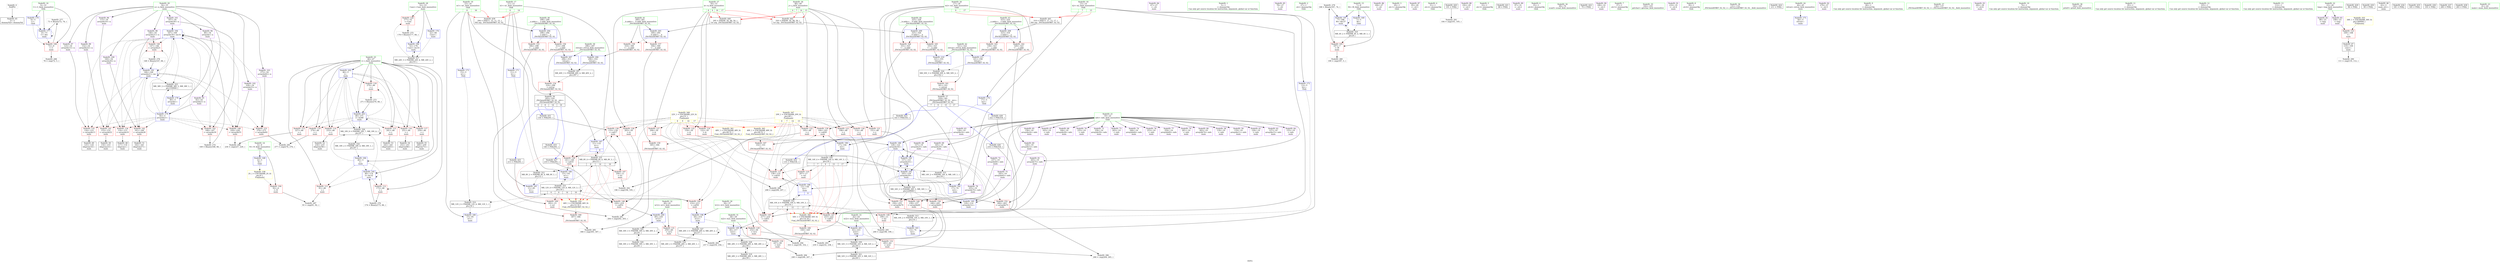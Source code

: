 digraph "SVFG" {
	label="SVFG";

	Node0x55f40f5e0eb0 [shape=record,color=grey,label="{NodeID: 0\nNullPtr}"];
	Node0x55f40f5e0eb0 -> Node0x55f40f6d8cb0[style=solid];
	Node0x55f40f6ddb40 [shape=record,color=grey,label="{NodeID: 277\n73 = Binary(72, 74, )\n}"];
	Node0x55f40f6ddb40 -> Node0x55f40f6e19b0[style=solid];
	Node0x55f40f6dc810 [shape=record,color=blue,label="{NodeID: 194\n167\<--169\narrayidx30\<--inc31\nmain\n}"];
	Node0x55f40f6dc810 -> Node0x55f40f6df570[style=dashed];
	Node0x55f40f6dc810 -> Node0x55f40f6df640[style=dashed];
	Node0x55f40f6dc810 -> Node0x55f40f6dfa50[style=dashed];
	Node0x55f40f6dc810 -> Node0x55f40f6dfb20[style=dashed];
	Node0x55f40f6dc810 -> Node0x55f40f6dfbf0[style=dashed];
	Node0x55f40f6dc810 -> Node0x55f40f6dfcc0[style=dashed];
	Node0x55f40f6dc810 -> Node0x55f40f6e00d0[style=dashed];
	Node0x55f40f6dc810 -> Node0x55f40f6e04e0[style=dashed];
	Node0x55f40f6dc810 -> Node0x55f40f6e2510[style=dashed];
	Node0x55f40f6dc810 -> Node0x55f40f6dc810[style=dashed];
	Node0x55f40f6dc810 -> Node0x55f40f6fdad0[style=dashed];
	Node0x55f40f6d9b80 [shape=record,color=red,label="{NodeID: 111\n91\<--46\n\<--i\nmain\n}"];
	Node0x55f40f6d9b80 -> Node0x55f40f6ea0f0[style=solid];
	Node0x55f40f6d7df0 [shape=record,color=green,label="{NodeID: 28\n52\<--53\nCase\<--Case_field_insensitive\nmain\n}"];
	Node0x55f40f6d7df0 -> Node0x55f40f6df090[style=solid];
	Node0x55f40f6d7df0 -> Node0x55f40f6e18e0[style=solid];
	Node0x55f40f6d7df0 -> Node0x55f40f6dc9b0[style=solid];
	Node0x55f40f6df980 [shape=record,color=red,label="{NodeID: 139\n144\<--143\n\<--call20\nmain\n}"];
	Node0x55f40f6df980 -> Node0x55f40f6e2440[style=solid];
	Node0x55f40f6da5f0 [shape=record,color=black,label="{NodeID: 56\n293\<--316\n_ZSt3minIiERKT_S2_S2__ret\<--\n_ZSt3minIiERKT_S2_S2_\n|{<s0>6|<s1>8|<s2>14|<s3>16}}"];
	Node0x55f40f6da5f0:s0 -> Node0x55f40f721150[style=solid,color=blue];
	Node0x55f40f6da5f0:s1 -> Node0x55f40f7214e0[style=solid,color=blue];
	Node0x55f40f6da5f0:s2 -> Node0x55f40f720ac0[style=solid,color=blue];
	Node0x55f40f6da5f0:s3 -> Node0x55f40f720d30[style=solid,color=blue];
	Node0x55f40f700cd0 [shape=record,color=black,label="{NodeID: 333\nMR_12V_4 = PHI(MR_12V_6, MR_12V_3, )\npts\{16 \}\n|{|<s8>6|<s9>8|<s10>14|<s11>16}}"];
	Node0x55f40f700cd0 -> Node0x55f40f6d99e0[style=dashed];
	Node0x55f40f700cd0 -> Node0x55f40f6df710[style=dashed];
	Node0x55f40f700cd0 -> Node0x55f40f6df8b0[style=dashed];
	Node0x55f40f700cd0 -> Node0x55f40f6dfd90[style=dashed];
	Node0x55f40f700cd0 -> Node0x55f40f6dff30[style=dashed];
	Node0x55f40f700cd0 -> Node0x55f40f6e2370[style=dashed];
	Node0x55f40f700cd0 -> Node0x55f40f6fadd0[style=dashed];
	Node0x55f40f700cd0 -> Node0x55f40f700cd0[style=dashed];
	Node0x55f40f700cd0:s8 -> Node0x55f40f6f8ea0[style=dashed,color=red];
	Node0x55f40f700cd0:s9 -> Node0x55f40f6f8ea0[style=dashed,color=red];
	Node0x55f40f700cd0:s10 -> Node0x55f40f6f8ea0[style=dashed,color=red];
	Node0x55f40f700cd0:s11 -> Node0x55f40f6f8ea0[style=dashed,color=red];
	Node0x55f40f6e1040 [shape=record,color=red,label="{NodeID: 167\n332\<--331\n\<--\n_ZSt3maxIiERKT_S2_S2_\n}"];
	Node0x55f40f6e1040 -> Node0x55f40f6eab70[style=solid];
	Node0x55f40f6dbcb0 [shape=record,color=purple,label="{NodeID: 84\n67\<--27\n\<--.str\nmain\n}"];
	Node0x55f40f6b4ad0 [shape=record,color=green,label="{NodeID: 1\n5\<--1\n\<--dummyObj\nCan only get source location for instruction, argument, global var or function.}"];
	Node0x55f40f6f9060 [shape=record,color=yellow,style=double,label="{NodeID: 361\n48V_1 = ENCHI(MR_48V_0)\npts\{49 51 \}\nFun[_ZSt3minIiERKT_S2_S2_]}"];
	Node0x55f40f6f9060 -> Node0x55f40f6e09c0[style=dashed];
	Node0x55f40f6ddcc0 [shape=record,color=grey,label="{NodeID: 278\n148 = Binary(147, 66, )\n}"];
	Node0x55f40f6ddcc0 -> Node0x55f40f6e2510[style=solid];
	Node0x55f40f6dc8e0 [shape=record,color=blue,label="{NodeID: 195\n46\<--174\ni\<--inc32\nmain\n}"];
	Node0x55f40f6dc8e0 -> Node0x55f40f6d9b80[style=dashed];
	Node0x55f40f6dc8e0 -> Node0x55f40f6d9c50[style=dashed];
	Node0x55f40f6dc8e0 -> Node0x55f40f6dc8e0[style=dashed];
	Node0x55f40f6dc8e0 -> Node0x55f40f6fe9d0[style=dashed];
	Node0x55f40f6d9c50 [shape=record,color=red,label="{NodeID: 112\n173\<--46\n\<--i\nmain\n}"];
	Node0x55f40f6d9c50 -> Node0x55f40f6dd9c0[style=solid];
	Node0x55f40f6d7ec0 [shape=record,color=green,label="{NodeID: 29\n54\<--55\nn\<--n_field_insensitive\nmain\n}"];
	Node0x55f40f6d7ec0 -> Node0x55f40f6dc4d0[style=solid];
	Node0x55f40f6d7ec0 -> Node0x55f40f6dc5a0[style=solid];
	Node0x55f40f6d7ec0 -> Node0x55f40f6d8f50[style=solid];
	Node0x55f40f6d7ec0 -> Node0x55f40f6d9020[style=solid];
	Node0x55f40f6d7ec0 -> Node0x55f40f6d90f0[style=solid];
	Node0x55f40f6d7ec0 -> Node0x55f40f6d91c0[style=solid];
	Node0x55f40f6d7ec0 -> Node0x55f40f6d9290[style=solid];
	Node0x55f40f6d7ec0 -> Node0x55f40f6d9360[style=solid];
	Node0x55f40f6d7ec0 -> Node0x55f40f6d9430[style=solid];
	Node0x55f40f6d7ec0 -> Node0x55f40f6d9500[style=solid];
	Node0x55f40f6dfa50 [shape=record,color=red,label="{NodeID: 140\n147\<--146\n\<--arrayidx21\nmain\n}"];
	Node0x55f40f6dfa50 -> Node0x55f40f6ddcc0[style=solid];
	Node0x55f40f6da6c0 [shape=record,color=black,label="{NodeID: 57\n318\<--341\n_ZSt3maxIiERKT_S2_S2__ret\<--\n_ZSt3maxIiERKT_S2_S2_\n|{<s0>7|<s1>9|<s2>15|<s3>17}}"];
	Node0x55f40f6da6c0:s0 -> Node0x55f40f7212f0[style=solid,color=blue];
	Node0x55f40f6da6c0:s1 -> Node0x55f40f720800[style=solid,color=blue];
	Node0x55f40f6da6c0:s2 -> Node0x55f40f720bf0[style=solid,color=blue];
	Node0x55f40f6da6c0:s3 -> Node0x55f40f720e70[style=solid,color=blue];
	Node0x55f40f7011d0 [shape=record,color=black,label="{NodeID: 334\nMR_14V_4 = PHI(MR_14V_6, MR_14V_3, )\npts\{18 \}\n|{|<s8>7|<s9>9|<s10>15|<s11>17}}"];
	Node0x55f40f7011d0 -> Node0x55f40f6d9ab0[style=dashed];
	Node0x55f40f7011d0 -> Node0x55f40f6df7e0[style=dashed];
	Node0x55f40f7011d0 -> Node0x55f40f6df980[style=dashed];
	Node0x55f40f7011d0 -> Node0x55f40f6dfe60[style=dashed];
	Node0x55f40f7011d0 -> Node0x55f40f6e0000[style=dashed];
	Node0x55f40f7011d0 -> Node0x55f40f6e2440[style=dashed];
	Node0x55f40f7011d0 -> Node0x55f40f6fb2d0[style=dashed];
	Node0x55f40f7011d0 -> Node0x55f40f7011d0[style=dashed];
	Node0x55f40f7011d0:s8 -> Node0x55f40f7050f0[style=dashed,color=red];
	Node0x55f40f7011d0:s9 -> Node0x55f40f7050f0[style=dashed,color=red];
	Node0x55f40f7011d0:s10 -> Node0x55f40f7050f0[style=dashed,color=red];
	Node0x55f40f7011d0:s11 -> Node0x55f40f7050f0[style=dashed,color=red];
	Node0x55f40f6e1110 [shape=record,color=blue,label="{NodeID: 168\n4\<--5\nN\<--\nGlob }"];
	Node0x55f40f6e1110 -> Node0x55f40f7025d0[style=dashed];
	Node0x55f40f6dbd80 [shape=record,color=purple,label="{NodeID: 85\n78\<--27\n\<--.str\nmain\n}"];
	Node0x55f40f6b3a70 [shape=record,color=green,label="{NodeID: 2\n27\<--1\n.str\<--dummyObj\nGlob }"];
	Node0x55f40f6dde40 [shape=record,color=grey,label="{NodeID: 279\n188 = Binary(187, 74, )\n}"];
	Node0x55f40f6dde40 -> Node0x55f40f6dca80[style=solid];
	Node0x55f40f6dc9b0 [shape=record,color=blue,label="{NodeID: 196\n52\<--178\nCase\<--inc33\nmain\n}"];
	Node0x55f40f6dc9b0 -> Node0x55f40f6fbcd0[style=dashed];
	Node0x55f40f6d9d20 [shape=record,color=red,label="{NodeID: 113\n227\<--46\n\<--i\nmain\n}"];
	Node0x55f40f6d9d20 -> Node0x55f40f6eae70[style=solid];
	Node0x55f40f6d7f90 [shape=record,color=green,label="{NodeID: 30\n56\<--57\nh12\<--h12_field_insensitive\nmain\n}"];
	Node0x55f40f6d7f90 -> Node0x55f40f6df160[style=solid];
	Node0x55f40f6d7f90 -> Node0x55f40f6dcb50[style=solid];
	Node0x55f40f6dfb20 [shape=record,color=red,label="{NodeID: 141\n153\<--152\n\<--arrayidx22\nmain\n}"];
	Node0x55f40f6dfb20 -> Node0x55f40f6da110[style=solid];
	Node0x55f40f6da790 [shape=record,color=purple,label="{NodeID: 58\n118\<--19\n\<--info\nmain\n}"];
	Node0x55f40f6e1210 [shape=record,color=blue,label="{NodeID: 169\n7\<--5\nM\<--\nGlob }"];
	Node0x55f40f6e1210 -> Node0x55f40f6f99d0[style=dashed];
	Node0x55f40f6dbe50 [shape=record,color=purple,label="{NodeID: 86\n184\<--27\n\<--.str\nmain\n}"];
	Node0x55f40f6b3b00 [shape=record,color=green,label="{NodeID: 3\n29\<--1\n.str.1\<--dummyObj\nGlob }"];
	Node0x55f40f6ddfc0 [shape=record,color=grey,label="{NodeID: 280\n208 = cmp(206, 207, )\n}"];
	Node0x55f40f6dca80 [shape=record,color=blue,label="{NodeID: 197\n7\<--188\nM\<--dec37\nmain\n}"];
	Node0x55f40f6dca80 -> Node0x55f40f6d96a0[style=dashed];
	Node0x55f40f6dca80 -> Node0x55f40f6dca80[style=dashed];
	Node0x55f40f6dca80 -> Node0x55f40f6f99d0[style=dashed];
	Node0x55f40f6d9df0 [shape=record,color=red,label="{NodeID: 114\n233\<--46\n\<--i\nmain\n}"];
	Node0x55f40f6d9df0 -> Node0x55f40f6da2b0[style=solid];
	Node0x55f40f6d8060 [shape=record,color=green,label="{NodeID: 31\n58\<--59\nh22\<--h22_field_insensitive\nmain\n}"];
	Node0x55f40f6d8060 -> Node0x55f40f6df230[style=solid];
	Node0x55f40f6d8060 -> Node0x55f40f6dcc20[style=solid];
	Node0x55f40f6dfbf0 [shape=record,color=red,label="{NodeID: 142\n161\<--160\n\<--arrayidx26\nmain\n}"];
	Node0x55f40f6dfbf0 -> Node0x55f40f6da1e0[style=solid];
	Node0x55f40f6da860 [shape=record,color=purple,label="{NodeID: 59\n119\<--19\narrayidx11\<--info\nmain\n}"];
	Node0x55f40f6e1310 [shape=record,color=blue,label="{NodeID: 170\n9\<--5\nC\<--\nGlob }"];
	Node0x55f40f6e1310 -> Node0x55f40f6d9770[style=dashed];
	Node0x55f40f6e1310 -> Node0x55f40f6e19b0[style=dashed];
	Node0x55f40f6dbf20 [shape=record,color=purple,label="{NodeID: 87\n95\<--29\n\<--.str.1\nmain\n}"];
	Node0x55f40f6b3f90 [shape=record,color=green,label="{NodeID: 4\n31\<--1\n.str.2\<--dummyObj\nGlob }"];
	Node0x55f40f6de140 [shape=record,color=grey,label="{NodeID: 281\n204 = cmp(202, 203, )\n}"];
	Node0x55f40f6dcb50 [shape=record,color=blue,label="{NodeID: 198\n56\<--214\nh12\<--\nmain\n}"];
	Node0x55f40f6dcb50 -> Node0x55f40f6df160[style=dashed];
	Node0x55f40f6dcb50 -> Node0x55f40f6feed0[style=dashed];
	Node0x55f40f6d9ec0 [shape=record,color=red,label="{NodeID: 115\n241\<--46\n\<--i\nmain\n}"];
	Node0x55f40f6d9ec0 -> Node0x55f40f6da380[style=solid];
	Node0x55f40f6d8130 [shape=record,color=green,label="{NodeID: 32\n60\<--61\nw12\<--w12_field_insensitive\nmain\n}"];
	Node0x55f40f6d8130 -> Node0x55f40f6df300[style=solid];
	Node0x55f40f6d8130 -> Node0x55f40f6dccf0[style=solid];
	Node0x55f40f6dfcc0 [shape=record,color=red,label="{NodeID: 143\n168\<--167\n\<--arrayidx30\nmain\n}"];
	Node0x55f40f6dfcc0 -> Node0x55f40f6dd6c0[style=solid];
	Node0x55f40f6da930 [shape=record,color=purple,label="{NodeID: 60\n120\<--19\narrayidx12\<--info\nmain\n}"];
	Node0x55f40f6da930 -> Node0x55f40f6e2030[style=solid];
	Node0x55f40f3dbd00 [shape=record,color=black,label="{NodeID: 420\n101 = PHI()\n}"];
	Node0x55f40f3dbd00 -> Node0x55f40f6ea6f0[style=solid];
	Node0x55f40f6e1410 [shape=record,color=blue,label="{NodeID: 171\n11\<--5\nh1\<--\nGlob }"];
	Node0x55f40f6e1410 -> Node0x55f40f6fa3d0[style=dashed];
	Node0x55f40f6dbff0 [shape=record,color=purple,label="{NodeID: 88\n192\<--29\n\<--.str.1\nmain\n}"];
	Node0x55f40f6b4050 [shape=record,color=green,label="{NodeID: 5\n33\<--1\n.str.3\<--dummyObj\nGlob }"];
	Node0x55f40f705010 [shape=record,color=yellow,style=double,label="{NodeID: 365\n48V_1 = ENCHI(MR_48V_0)\npts\{49 51 \}\nFun[_ZSt3maxIiERKT_S2_S2_]}"];
	Node0x55f40f705010 -> Node0x55f40f6e1040[style=dashed];
	Node0x55f40f6de2c0 [shape=record,color=grey,label="{NodeID: 282\n257 = cmp(250, 256, )\n}"];
	Node0x55f40f6dcc20 [shape=record,color=blue,label="{NodeID: 199\n58\<--217\nh22\<--\nmain\n}"];
	Node0x55f40f6dcc20 -> Node0x55f40f6df230[style=dashed];
	Node0x55f40f6dcc20 -> Node0x55f40f6ff3d0[style=dashed];
	Node0x55f40f6de6d0 [shape=record,color=red,label="{NodeID: 116\n251\<--46\n\<--i\nmain\n}"];
	Node0x55f40f6de6d0 -> Node0x55f40f6da450[style=solid];
	Node0x55f40f6d8200 [shape=record,color=green,label="{NodeID: 33\n62\<--63\nw22\<--w22_field_insensitive\nmain\n}"];
	Node0x55f40f6d8200 -> Node0x55f40f6df3d0[style=solid];
	Node0x55f40f6d8200 -> Node0x55f40f6dcdc0[style=solid];
	Node0x55f40f6f99d0 [shape=record,color=black,label="{NodeID: 310\nMR_4V_2 = PHI(MR_4V_4, MR_4V_1, )\npts\{8 \}\n}"];
	Node0x55f40f6f99d0 -> Node0x55f40f6d96a0[style=dashed];
	Node0x55f40f6f99d0 -> Node0x55f40f6dca80[style=dashed];
	Node0x55f40f6dfd90 [shape=record,color=red,label="{NodeID: 144\n214\<--213\n\<--call50\nmain\n}"];
	Node0x55f40f6dfd90 -> Node0x55f40f6dcb50[style=solid];
	Node0x55f40f6daa00 [shape=record,color=purple,label="{NodeID: 61\n126\<--19\n\<--info\nmain\n}"];
	Node0x55f40f720660 [shape=record,color=black,label="{NodeID: 421\n68 = PHI()\n}"];
	Node0x55f40f7025d0 [shape=record,color=yellow,style=double,label="{NodeID: 338\n2V_1 = ENCHI(MR_2V_0)\npts\{6 \}\nFun[main]}"];
	Node0x55f40f7025d0 -> Node0x55f40f6d95d0[style=dashed];
	Node0x55f40f6e1510 [shape=record,color=blue,label="{NodeID: 172\n13\<--5\nh2\<--\nGlob }"];
	Node0x55f40f6e1510 -> Node0x55f40f6fa8d0[style=dashed];
	Node0x55f40f6dc0c0 [shape=record,color=purple,label="{NodeID: 89\n97\<--31\n\<--.str.2\nmain\n}"];
	Node0x55f40f6b4110 [shape=record,color=green,label="{NodeID: 6\n35\<--1\n.str.4\<--dummyObj\nGlob }"];
	Node0x55f40f7050f0 [shape=record,color=yellow,style=double,label="{NodeID: 366\n56V_1 = ENCHI(MR_56V_0)\npts\{14 18 \}\nFun[_ZSt3maxIiERKT_S2_S2_]}"];
	Node0x55f40f7050f0 -> Node0x55f40f6e0f70[style=dashed];
	Node0x55f40f6de440 [shape=record,color=grey,label="{NodeID: 283\n277 = cmp(274, 276, )\n}"];
	Node0x55f40f6dccf0 [shape=record,color=blue,label="{NodeID: 200\n60\<--220\nw12\<--\nmain\n}"];
	Node0x55f40f6dccf0 -> Node0x55f40f6df300[style=dashed];
	Node0x55f40f6dccf0 -> Node0x55f40f6ff8d0[style=dashed];
	Node0x55f40f6de7a0 [shape=record,color=red,label="{NodeID: 117\n259\<--46\n\<--i\nmain\n}"];
	Node0x55f40f6de7a0 -> Node0x55f40f6da520[style=solid];
	Node0x55f40f6d82d0 [shape=record,color=green,label="{NodeID: 34\n69\<--70\nscanf\<--scanf_field_insensitive\n}"];
	Node0x55f40f6dfe60 [shape=record,color=red,label="{NodeID: 145\n217\<--216\n\<--call51\nmain\n}"];
	Node0x55f40f6dfe60 -> Node0x55f40f6dcc20[style=solid];
	Node0x55f40f6daad0 [shape=record,color=purple,label="{NodeID: 62\n127\<--19\narrayidx15\<--info\nmain\n}"];
	Node0x55f40f720730 [shape=record,color=black,label="{NodeID: 422\n79 = PHI()\n}"];
	Node0x55f40f6e1610 [shape=record,color=blue,label="{NodeID: 173\n15\<--5\nw1\<--\nGlob }"];
	Node0x55f40f6e1610 -> Node0x55f40f6fadd0[style=dashed];
	Node0x55f40f6dc190 [shape=record,color=purple,label="{NodeID: 90\n180\<--33\n\<--.str.3\nmain\n}"];
	Node0x55f40f6b41d0 [shape=record,color=green,label="{NodeID: 7\n37\<--1\n.str.5\<--dummyObj\nGlob }"];
	Node0x55f40f6de5c0 [shape=record,color=grey,label="{NodeID: 284\n248 = cmp(246, 247, )\n}"];
	Node0x55f40f6dcdc0 [shape=record,color=blue,label="{NodeID: 201\n62\<--223\nw22\<--\nmain\n}"];
	Node0x55f40f6dcdc0 -> Node0x55f40f6df3d0[style=dashed];
	Node0x55f40f6dcdc0 -> Node0x55f40f6ffdd0[style=dashed];
	Node0x55f40f6de870 [shape=record,color=red,label="{NodeID: 118\n270\<--46\n\<--i\nmain\n}"];
	Node0x55f40f6de870 -> Node0x55f40f6e7be0[style=solid];
	Node0x55f40f6d83d0 [shape=record,color=green,label="{NodeID: 35\n102\<--103\ngetchar\<--getchar_field_insensitive\n}"];
	Node0x55f40f6fa3d0 [shape=record,color=black,label="{NodeID: 312\nMR_8V_2 = PHI(MR_8V_4, MR_8V_1, )\npts\{12 \}\n}"];
	Node0x55f40f6fa3d0 -> Node0x55f40f6e1cf0[style=dashed];
	Node0x55f40f6dff30 [shape=record,color=red,label="{NodeID: 146\n220\<--219\n\<--call52\nmain\n}"];
	Node0x55f40f6dff30 -> Node0x55f40f6dccf0[style=solid];
	Node0x55f40f6daba0 [shape=record,color=purple,label="{NodeID: 63\n128\<--19\narrayidx16\<--info\nmain\n}"];
	Node0x55f40f6daba0 -> Node0x55f40f6e2100[style=solid];
	Node0x55f40f720800 [shape=record,color=black,label="{NodeID: 423\n143 = PHI(318, )\n}"];
	Node0x55f40f720800 -> Node0x55f40f6df980[style=solid];
	Node0x55f40f6e1710 [shape=record,color=blue,label="{NodeID: 174\n17\<--5\nw2\<--\nGlob }"];
	Node0x55f40f6e1710 -> Node0x55f40f6fb2d0[style=dashed];
	Node0x55f40f6dc260 [shape=record,color=purple,label="{NodeID: 91\n210\<--35\n\<--.str.4\nmain\n}"];
	Node0x55f40f6d6c40 [shape=record,color=green,label="{NodeID: 8\n39\<--1\n.str.6\<--dummyObj\nGlob }"];
	Node0x55f40f6e9df0 [shape=record,color=grey,label="{NodeID: 285\n308 = cmp(305, 307, )\n}"];
	Node0x55f40f6dce90 [shape=record,color=blue,label="{NodeID: 202\n46\<--5\ni\<--\nmain\n}"];
	Node0x55f40f6dce90 -> Node0x55f40f6d9d20[style=dashed];
	Node0x55f40f6dce90 -> Node0x55f40f6d9df0[style=dashed];
	Node0x55f40f6dce90 -> Node0x55f40f6d9ec0[style=dashed];
	Node0x55f40f6dce90 -> Node0x55f40f6de6d0[style=dashed];
	Node0x55f40f6dce90 -> Node0x55f40f6de7a0[style=dashed];
	Node0x55f40f6dce90 -> Node0x55f40f6de870[style=dashed];
	Node0x55f40f6dce90 -> Node0x55f40f6de940[style=dashed];
	Node0x55f40f6dce90 -> Node0x55f40f6dcf60[style=dashed];
	Node0x55f40f6dce90 -> Node0x55f40f6fe9d0[style=dashed];
	Node0x55f40f6de940 [shape=record,color=red,label="{NodeID: 119\n274\<--46\n\<--i\nmain\n}"];
	Node0x55f40f6de940 -> Node0x55f40f6de440[style=solid];
	Node0x55f40f6d84d0 [shape=record,color=green,label="{NodeID: 36\n131\<--132\n_ZSt3minIiERKT_S2_S2_\<--_ZSt3minIiERKT_S2_S2__field_insensitive\n}"];
	Node0x55f40f6fa8d0 [shape=record,color=black,label="{NodeID: 313\nMR_10V_2 = PHI(MR_10V_4, MR_10V_1, )\npts\{14 \}\n}"];
	Node0x55f40f6fa8d0 -> Node0x55f40f6e1e90[style=dashed];
	Node0x55f40f6e0000 [shape=record,color=red,label="{NodeID: 147\n223\<--222\n\<--call53\nmain\n}"];
	Node0x55f40f6e0000 -> Node0x55f40f6dcdc0[style=solid];
	Node0x55f40f6dac70 [shape=record,color=purple,label="{NodeID: 64\n155\<--19\n\<--info\nmain\n}"];
	Node0x55f40f7209f0 [shape=record,color=black,label="{NodeID: 424\n211 = PHI()\n}"];
	Node0x55f40f6e1810 [shape=record,color=blue,label="{NodeID: 175\n44\<--5\nretval\<--\nmain\n}"];
	Node0x55f40f6dc330 [shape=record,color=purple,label="{NodeID: 92\n279\<--37\n\<--.str.5\nmain\n}"];
	Node0x55f40f6d6cd0 [shape=record,color=green,label="{NodeID: 9\n66\<--1\n\<--dummyObj\nCan only get source location for instruction, argument, global var or function.}"];
	Node0x55f40f6e9f70 [shape=record,color=grey,label="{NodeID: 286\n266 = cmp(264, 265, )\n}"];
	Node0x55f40f6dcf60 [shape=record,color=blue,label="{NodeID: 203\n46\<--271\ni\<--inc80\nmain\n}"];
	Node0x55f40f6dcf60 -> Node0x55f40f6d9d20[style=dashed];
	Node0x55f40f6dcf60 -> Node0x55f40f6d9df0[style=dashed];
	Node0x55f40f6dcf60 -> Node0x55f40f6d9ec0[style=dashed];
	Node0x55f40f6dcf60 -> Node0x55f40f6de6d0[style=dashed];
	Node0x55f40f6dcf60 -> Node0x55f40f6de7a0[style=dashed];
	Node0x55f40f6dcf60 -> Node0x55f40f6de870[style=dashed];
	Node0x55f40f6dcf60 -> Node0x55f40f6de940[style=dashed];
	Node0x55f40f6dcf60 -> Node0x55f40f6dcf60[style=dashed];
	Node0x55f40f6dcf60 -> Node0x55f40f6fe9d0[style=dashed];
	Node0x55f40f6dea10 [shape=record,color=red,label="{NodeID: 120\n114\<--48\n\<--j\nmain\n}"];
	Node0x55f40f6dea10 -> Node0x55f40f6e2030[style=solid];
	Node0x55f40f6d85d0 [shape=record,color=green,label="{NodeID: 37\n136\<--137\n_ZSt3maxIiERKT_S2_S2_\<--_ZSt3maxIiERKT_S2_S2__field_insensitive\n}"];
	Node0x55f40f6fadd0 [shape=record,color=black,label="{NodeID: 314\nMR_12V_2 = PHI(MR_12V_4, MR_12V_1, )\npts\{16 \}\n}"];
	Node0x55f40f6fadd0 -> Node0x55f40f6e1c20[style=dashed];
	Node0x55f40f6e00d0 [shape=record,color=red,label="{NodeID: 148\n229\<--228\n\<--arrayidx55\nmain\n}"];
	Node0x55f40f6e00d0 -> Node0x55f40f6eae70[style=solid];
	Node0x55f40f6dad40 [shape=record,color=purple,label="{NodeID: 65\n156\<--19\narrayidx24\<--info\nmain\n}"];
	Node0x55f40f720ac0 [shape=record,color=black,label="{NodeID: 425\n213 = PHI(293, )\n}"];
	Node0x55f40f720ac0 -> Node0x55f40f6dfd90[style=solid];
	Node0x55f40f6e18e0 [shape=record,color=blue,label="{NodeID: 176\n52\<--66\nCase\<--\nmain\n}"];
	Node0x55f40f6e18e0 -> Node0x55f40f6fbcd0[style=dashed];
	Node0x55f40f6dc400 [shape=record,color=purple,label="{NodeID: 93\n282\<--39\n\<--.str.6\nmain\n}"];
	Node0x55f40f6d6d60 [shape=record,color=green,label="{NodeID: 10\n74\<--1\n\<--dummyObj\nCan only get source location for instruction, argument, global var or function.}"];
	Node0x55f40f6ea0f0 [shape=record,color=grey,label="{NodeID: 287\n93 = cmp(91, 92, )\n}"];
	Node0x55f40f6dd030 [shape=record,color=blue,label="{NodeID: 204\n298\<--294\n__a.addr\<--__a\n_ZSt3minIiERKT_S2_S2_\n}"];
	Node0x55f40f6dd030 -> Node0x55f40f6e0680[style=dashed];
	Node0x55f40f6dd030 -> Node0x55f40f6e0750[style=dashed];
	Node0x55f40f6deae0 [shape=record,color=red,label="{NodeID: 121\n151\<--48\n\<--j\nmain\n}"];
	Node0x55f40f6deae0 -> Node0x55f40f6dc670[style=solid];
	Node0x55f40f6d86d0 [shape=record,color=green,label="{NodeID: 38\n182\<--183\nprintf\<--printf_field_insensitive\n}"];
	Node0x55f40f6fb2d0 [shape=record,color=black,label="{NodeID: 315\nMR_14V_2 = PHI(MR_14V_4, MR_14V_1, )\npts\{18 \}\n}"];
	Node0x55f40f6fb2d0 -> Node0x55f40f6e1dc0[style=dashed];
	Node0x55f40f6e01a0 [shape=record,color=red,label="{NodeID: 149\n238\<--237\n\<--arrayidx60\nmain\n}"];
	Node0x55f40f6e01a0 -> Node0x55f40f6ea9f0[style=solid];
	Node0x55f40f6dae10 [shape=record,color=purple,label="{NodeID: 66\n157\<--19\narrayidx25\<--info\nmain\n}"];
	Node0x55f40f6dae10 -> Node0x55f40f6dc670[style=solid];
	Node0x55f40f720bf0 [shape=record,color=black,label="{NodeID: 426\n216 = PHI(318, )\n}"];
	Node0x55f40f720bf0 -> Node0x55f40f6dfe60[style=solid];
	Node0x55f40f6e19b0 [shape=record,color=blue,label="{NodeID: 177\n9\<--73\nC\<--dec\nmain\n}"];
	Node0x55f40f6e19b0 -> Node0x55f40f6d9770[style=dashed];
	Node0x55f40f6e19b0 -> Node0x55f40f6e19b0[style=dashed];
	Node0x55f40f6dc4d0 [shape=record,color=purple,label="{NodeID: 94\n80\<--54\narrayidx\<--n\nmain\n}"];
	Node0x55f40f6dc4d0 -> Node0x55f40f6e1a80[style=solid];
	Node0x55f40f6d6df0 [shape=record,color=green,label="{NodeID: 11\n85\<--1\n\<--dummyObj\nCan only get source location for instruction, argument, global var or function.}"];
	Node0x55f40f6ea270 [shape=record,color=grey,label="{NodeID: 288\n76 = cmp(72, 5, )\n}"];
	Node0x55f40f6dd100 [shape=record,color=blue,label="{NodeID: 205\n300\<--295\n__b.addr\<--__b\n_ZSt3minIiERKT_S2_S2_\n}"];
	Node0x55f40f6dd100 -> Node0x55f40f6e0820[style=dashed];
	Node0x55f40f6dd100 -> Node0x55f40f6e08f0[style=dashed];
	Node0x55f40f6debb0 [shape=record,color=red,label="{NodeID: 122\n195\<--48\n\<--j\nmain\n}"];
	Node0x55f40f6debb0 -> Node0x55f40f6ea870[style=solid];
	Node0x55f40f6d87d0 [shape=record,color=green,label="{NodeID: 39\n296\<--297\nretval\<--retval_field_insensitive\n_ZSt3minIiERKT_S2_S2_\n}"];
	Node0x55f40f6d87d0 -> Node0x55f40f6e05b0[style=solid];
	Node0x55f40f6d87d0 -> Node0x55f40f6dd1d0[style=solid];
	Node0x55f40f6d87d0 -> Node0x55f40f6dd2a0[style=solid];
	Node0x55f40f6fb7d0 [shape=record,color=black,label="{NodeID: 316\nMR_18V_2 = PHI(MR_18V_6, MR_18V_1, )\npts\{47 \}\n}"];
	Node0x55f40f6fb7d0 -> Node0x55f40f6e1f60[style=dashed];
	Node0x55f40f6e0270 [shape=record,color=red,label="{NodeID: 150\n246\<--245\n\<--arrayidx65\nmain\n}"];
	Node0x55f40f6e0270 -> Node0x55f40f6de5c0[style=solid];
	Node0x55f40f6daee0 [shape=record,color=purple,label="{NodeID: 67\n163\<--19\n\<--info\nmain\n}"];
	Node0x55f40f720d30 [shape=record,color=black,label="{NodeID: 427\n219 = PHI(293, )\n}"];
	Node0x55f40f720d30 -> Node0x55f40f6dff30[style=solid];
	Node0x55f40f6e1a80 [shape=record,color=blue,label="{NodeID: 178\n80\<--5\narrayidx\<--\nmain\n}"];
	Node0x55f40f6e1a80 -> Node0x55f40f6e1b50[style=dashed];
	Node0x55f40f6dc5a0 [shape=record,color=purple,label="{NodeID: 95\n82\<--54\narrayidx2\<--n\nmain\n}"];
	Node0x55f40f6dc5a0 -> Node0x55f40f6e1b50[style=solid];
	Node0x55f40f6d6eb0 [shape=record,color=green,label="{NodeID: 12\n105\<--1\n\<--dummyObj\nCan only get source location for instruction, argument, global var or function.}"];
	Node0x55f40f6ea3f0 [shape=record,color=grey,label="{NodeID: 289\n190 = cmp(187, 5, )\n}"];
	Node0x55f40f6dd1d0 [shape=record,color=blue,label="{NodeID: 206\n296\<--310\nretval\<--\n_ZSt3minIiERKT_S2_S2_\n}"];
	Node0x55f40f6dd1d0 -> Node0x55f40f6f54d0[style=dashed];
	Node0x55f40f6dec80 [shape=record,color=red,label="{NodeID: 123\n198\<--48\n\<--j\nmain\n}"];
	Node0x55f40f6dec80 -> Node0x55f40f6eacf0[style=solid];
	Node0x55f40f6d88a0 [shape=record,color=green,label="{NodeID: 40\n298\<--299\n__a.addr\<--__a.addr_field_insensitive\n_ZSt3minIiERKT_S2_S2_\n}"];
	Node0x55f40f6d88a0 -> Node0x55f40f6e0680[style=solid];
	Node0x55f40f6d88a0 -> Node0x55f40f6e0750[style=solid];
	Node0x55f40f6d88a0 -> Node0x55f40f6dd030[style=solid];
	Node0x55f40f6fbcd0 [shape=record,color=black,label="{NodeID: 317\nMR_24V_3 = PHI(MR_24V_4, MR_24V_2, )\npts\{53 \}\n}"];
	Node0x55f40f6fbcd0 -> Node0x55f40f6df090[style=dashed];
	Node0x55f40f6fbcd0 -> Node0x55f40f6dc9b0[style=dashed];
	Node0x55f40f6e0340 [shape=record,color=red,label="{NodeID: 151\n256\<--255\n\<--arrayidx70\nmain\n}"];
	Node0x55f40f6e0340 -> Node0x55f40f6de2c0[style=solid];
	Node0x55f40f6dafb0 [shape=record,color=purple,label="{NodeID: 68\n164\<--19\narrayidx28\<--info\nmain\n}"];
	Node0x55f40f720e70 [shape=record,color=black,label="{NodeID: 428\n222 = PHI(318, )\n}"];
	Node0x55f40f720e70 -> Node0x55f40f6e0000[style=solid];
	Node0x55f40f6e1b50 [shape=record,color=blue,label="{NodeID: 179\n82\<--5\narrayidx2\<--\nmain\n}"];
	Node0x55f40f6e1b50 -> Node0x55f40f6df570[style=dashed];
	Node0x55f40f6e1b50 -> Node0x55f40f6df640[style=dashed];
	Node0x55f40f6e1b50 -> Node0x55f40f6dfa50[style=dashed];
	Node0x55f40f6e1b50 -> Node0x55f40f6dfb20[style=dashed];
	Node0x55f40f6e1b50 -> Node0x55f40f6dfbf0[style=dashed];
	Node0x55f40f6e1b50 -> Node0x55f40f6dfcc0[style=dashed];
	Node0x55f40f6e1b50 -> Node0x55f40f6e00d0[style=dashed];
	Node0x55f40f6e1b50 -> Node0x55f40f6e04e0[style=dashed];
	Node0x55f40f6e1b50 -> Node0x55f40f6e2510[style=dashed];
	Node0x55f40f6e1b50 -> Node0x55f40f6dc810[style=dashed];
	Node0x55f40f6e1b50 -> Node0x55f40f6fdad0[style=dashed];
	Node0x55f40f6d8f50 [shape=record,color=purple,label="{NodeID: 96\n115\<--54\narrayidx10\<--n\nmain\n}"];
	Node0x55f40f6d8f50 -> Node0x55f40f6df570[style=solid];
	Node0x55f40f6d6fb0 [shape=record,color=green,label="{NodeID: 13\n112\<--1\n\<--dummyObj\nCan only get source location for instruction, argument, global var or function.}"];
	Node0x55f40f6ea570 [shape=record,color=grey,label="{NodeID: 290\n111 = cmp(110, 112, )\n}"];
	Node0x55f40f6dd2a0 [shape=record,color=blue,label="{NodeID: 207\n296\<--313\nretval\<--\n_ZSt3minIiERKT_S2_S2_\n}"];
	Node0x55f40f6dd2a0 -> Node0x55f40f6f54d0[style=dashed];
	Node0x55f40f6ded50 [shape=record,color=red,label="{NodeID: 124\n122\<--50\n\<--k\nmain\n}"];
	Node0x55f40f6ded50 -> Node0x55f40f6e2100[style=solid];
	Node0x55f40f6d8970 [shape=record,color=green,label="{NodeID: 41\n300\<--301\n__b.addr\<--__b.addr_field_insensitive\n_ZSt3minIiERKT_S2_S2_\n}"];
	Node0x55f40f6d8970 -> Node0x55f40f6e0820[style=solid];
	Node0x55f40f6d8970 -> Node0x55f40f6e08f0[style=solid];
	Node0x55f40f6d8970 -> Node0x55f40f6dd100[style=solid];
	Node0x55f40f6fc1d0 [shape=record,color=black,label="{NodeID: 318\nMR_26V_2 = PHI(MR_26V_3, MR_26V_1, )\npts\{57 \}\n}"];
	Node0x55f40f6fc1d0 -> Node0x55f40f6feed0[style=dashed];
	Node0x55f40f6e0410 [shape=record,color=red,label="{NodeID: 152\n264\<--263\n\<--arrayidx75\nmain\n}"];
	Node0x55f40f6e0410 -> Node0x55f40f6e9f70[style=solid];
	Node0x55f40f6db080 [shape=record,color=purple,label="{NodeID: 69\n165\<--19\narrayidx29\<--info\nmain\n}"];
	Node0x55f40f6db080 -> Node0x55f40f6dc740[style=solid];
	Node0x55f40f720fb0 [shape=record,color=black,label="{NodeID: 429\n96 = PHI()\n}"];
	Node0x55f40f6e1c20 [shape=record,color=blue,label="{NodeID: 180\n15\<--85\nw1\<--\nmain\n}"];
	Node0x55f40f6e1c20 -> Node0x55f40f700cd0[style=dashed];
	Node0x55f40f6d9020 [shape=record,color=purple,label="{NodeID: 97\n123\<--54\narrayidx13\<--n\nmain\n}"];
	Node0x55f40f6d9020 -> Node0x55f40f6df640[style=solid];
	Node0x55f40f6d70b0 [shape=record,color=green,label="{NodeID: 14\n4\<--6\nN\<--N_field_insensitive\nGlob }"];
	Node0x55f40f6d70b0 -> Node0x55f40f6d95d0[style=solid];
	Node0x55f40f6d70b0 -> Node0x55f40f6e1110[style=solid];
	Node0x55f40f6ea6f0 [shape=record,color=grey,label="{NodeID: 291\n104 = cmp(101, 105, )\n}"];
	Node0x55f40f6dd370 [shape=record,color=blue,label="{NodeID: 208\n323\<--319\n__a.addr\<--__a\n_ZSt3maxIiERKT_S2_S2_\n}"];
	Node0x55f40f6dd370 -> Node0x55f40f6e0c30[style=dashed];
	Node0x55f40f6dd370 -> Node0x55f40f6e0d00[style=dashed];
	Node0x55f40f6dee20 [shape=record,color=red,label="{NodeID: 125\n159\<--50\n\<--k\nmain\n}"];
	Node0x55f40f6dee20 -> Node0x55f40f6dc740[style=solid];
	Node0x55f40f6d8a40 [shape=record,color=green,label="{NodeID: 42\n321\<--322\nretval\<--retval_field_insensitive\n_ZSt3maxIiERKT_S2_S2_\n}"];
	Node0x55f40f6d8a40 -> Node0x55f40f6e0b60[style=solid];
	Node0x55f40f6d8a40 -> Node0x55f40f6dd510[style=solid];
	Node0x55f40f6d8a40 -> Node0x55f40f6dd5e0[style=solid];
	Node0x55f40f6fc6d0 [shape=record,color=black,label="{NodeID: 319\nMR_28V_2 = PHI(MR_28V_3, MR_28V_1, )\npts\{59 \}\n}"];
	Node0x55f40f6fc6d0 -> Node0x55f40f6ff3d0[style=dashed];
	Node0x55f40f6e04e0 [shape=record,color=red,label="{NodeID: 153\n276\<--275\n\<--arrayidx82\nmain\n}"];
	Node0x55f40f6e04e0 -> Node0x55f40f6de440[style=solid];
	Node0x55f40f6db150 [shape=record,color=purple,label="{NodeID: 70\n235\<--19\n\<--info\nmain\n}"];
	Node0x55f40f721080 [shape=record,color=black,label="{NodeID: 430\n99 = PHI()\n}"];
	Node0x55f40f7037f0 [shape=record,color=yellow,style=double,label="{NodeID: 347\n20V_1 = ENCHI(MR_20V_0)\npts\{49 \}\nFun[main]|{|<s12>6|<s13>7|<s14>14|<s15>15}}"];
	Node0x55f40f7037f0 -> Node0x55f40f6dea10[style=dashed];
	Node0x55f40f7037f0 -> Node0x55f40f6deae0[style=dashed];
	Node0x55f40f7037f0 -> Node0x55f40f6debb0[style=dashed];
	Node0x55f40f7037f0 -> Node0x55f40f6dec80[style=dashed];
	Node0x55f40f7037f0 -> Node0x55f40f6df710[style=dashed];
	Node0x55f40f7037f0 -> Node0x55f40f6df7e0[style=dashed];
	Node0x55f40f7037f0 -> Node0x55f40f6df8b0[style=dashed];
	Node0x55f40f7037f0 -> Node0x55f40f6df980[style=dashed];
	Node0x55f40f7037f0 -> Node0x55f40f6dfd90[style=dashed];
	Node0x55f40f7037f0 -> Node0x55f40f6dfe60[style=dashed];
	Node0x55f40f7037f0 -> Node0x55f40f6dff30[style=dashed];
	Node0x55f40f7037f0 -> Node0x55f40f6e0000[style=dashed];
	Node0x55f40f7037f0:s12 -> Node0x55f40f6f9060[style=dashed,color=red];
	Node0x55f40f7037f0:s13 -> Node0x55f40f705010[style=dashed,color=red];
	Node0x55f40f7037f0:s14 -> Node0x55f40f6f9060[style=dashed,color=red];
	Node0x55f40f7037f0:s15 -> Node0x55f40f705010[style=dashed,color=red];
	Node0x55f40f6e1cf0 [shape=record,color=blue,label="{NodeID: 181\n11\<--85\nh1\<--\nmain\n}"];
	Node0x55f40f6e1cf0 -> Node0x55f40f7002d0[style=dashed];
	Node0x55f40f6d90f0 [shape=record,color=purple,label="{NodeID: 98\n146\<--54\narrayidx21\<--n\nmain\n}"];
	Node0x55f40f6d90f0 -> Node0x55f40f6dfa50[style=solid];
	Node0x55f40f6d90f0 -> Node0x55f40f6e2510[style=solid];
	Node0x55f40f6d71b0 [shape=record,color=green,label="{NodeID: 15\n7\<--8\nM\<--M_field_insensitive\nGlob }"];
	Node0x55f40f6d71b0 -> Node0x55f40f6d96a0[style=solid];
	Node0x55f40f6d71b0 -> Node0x55f40f6e1210[style=solid];
	Node0x55f40f6d71b0 -> Node0x55f40f6dca80[style=solid];
	Node0x55f40f6ea870 [shape=record,color=grey,label="{NodeID: 292\n196 = cmp(194, 195, )\n}"];
	Node0x55f40f6dd440 [shape=record,color=blue,label="{NodeID: 209\n325\<--320\n__b.addr\<--__b\n_ZSt3maxIiERKT_S2_S2_\n}"];
	Node0x55f40f6dd440 -> Node0x55f40f6e0dd0[style=dashed];
	Node0x55f40f6dd440 -> Node0x55f40f6e0ea0[style=dashed];
	Node0x55f40f6deef0 [shape=record,color=red,label="{NodeID: 126\n203\<--50\n\<--k\nmain\n}"];
	Node0x55f40f6deef0 -> Node0x55f40f6de140[style=solid];
	Node0x55f40f6d8b10 [shape=record,color=green,label="{NodeID: 43\n323\<--324\n__a.addr\<--__a.addr_field_insensitive\n_ZSt3maxIiERKT_S2_S2_\n}"];
	Node0x55f40f6d8b10 -> Node0x55f40f6e0c30[style=solid];
	Node0x55f40f6d8b10 -> Node0x55f40f6e0d00[style=solid];
	Node0x55f40f6d8b10 -> Node0x55f40f6dd370[style=solid];
	Node0x55f40f6fcbd0 [shape=record,color=black,label="{NodeID: 320\nMR_30V_2 = PHI(MR_30V_3, MR_30V_1, )\npts\{61 \}\n}"];
	Node0x55f40f6fcbd0 -> Node0x55f40f6ff8d0[style=dashed];
	Node0x55f40f6e05b0 [shape=record,color=red,label="{NodeID: 154\n316\<--296\n\<--retval\n_ZSt3minIiERKT_S2_S2_\n}"];
	Node0x55f40f6e05b0 -> Node0x55f40f6da5f0[style=solid];
	Node0x55f40f6db220 [shape=record,color=purple,label="{NodeID: 71\n236\<--19\narrayidx59\<--info\nmain\n}"];
	Node0x55f40f721150 [shape=record,color=black,label="{NodeID: 431\n130 = PHI(293, )\n}"];
	Node0x55f40f721150 -> Node0x55f40f6df710[style=solid];
	Node0x55f40f7038d0 [shape=record,color=yellow,style=double,label="{NodeID: 348\n22V_1 = ENCHI(MR_22V_0)\npts\{51 \}\nFun[main]|{|<s12>8|<s13>9|<s14>16|<s15>17}}"];
	Node0x55f40f7038d0 -> Node0x55f40f6ded50[style=dashed];
	Node0x55f40f7038d0 -> Node0x55f40f6dee20[style=dashed];
	Node0x55f40f7038d0 -> Node0x55f40f6deef0[style=dashed];
	Node0x55f40f7038d0 -> Node0x55f40f6defc0[style=dashed];
	Node0x55f40f7038d0 -> Node0x55f40f6df710[style=dashed];
	Node0x55f40f7038d0 -> Node0x55f40f6df7e0[style=dashed];
	Node0x55f40f7038d0 -> Node0x55f40f6df8b0[style=dashed];
	Node0x55f40f7038d0 -> Node0x55f40f6df980[style=dashed];
	Node0x55f40f7038d0 -> Node0x55f40f6dfd90[style=dashed];
	Node0x55f40f7038d0 -> Node0x55f40f6dfe60[style=dashed];
	Node0x55f40f7038d0 -> Node0x55f40f6dff30[style=dashed];
	Node0x55f40f7038d0 -> Node0x55f40f6e0000[style=dashed];
	Node0x55f40f7038d0:s12 -> Node0x55f40f6f9060[style=dashed,color=red];
	Node0x55f40f7038d0:s13 -> Node0x55f40f705010[style=dashed,color=red];
	Node0x55f40f7038d0:s14 -> Node0x55f40f6f9060[style=dashed,color=red];
	Node0x55f40f7038d0:s15 -> Node0x55f40f705010[style=dashed,color=red];
	Node0x55f40f6e1dc0 [shape=record,color=blue,label="{NodeID: 182\n17\<--74\nw2\<--\nmain\n}"];
	Node0x55f40f6e1dc0 -> Node0x55f40f7011d0[style=dashed];
	Node0x55f40f6d91c0 [shape=record,color=purple,label="{NodeID: 99\n152\<--54\narrayidx22\<--n\nmain\n}"];
	Node0x55f40f6d91c0 -> Node0x55f40f6dfb20[style=solid];
	Node0x55f40f6d72b0 [shape=record,color=green,label="{NodeID: 16\n9\<--10\nC\<--C_field_insensitive\nGlob }"];
	Node0x55f40f6d72b0 -> Node0x55f40f6d9770[style=solid];
	Node0x55f40f6d72b0 -> Node0x55f40f6e1310[style=solid];
	Node0x55f40f6d72b0 -> Node0x55f40f6e19b0[style=solid];
	Node0x55f40f6ea9f0 [shape=record,color=grey,label="{NodeID: 293\n239 = cmp(232, 238, )\n}"];
	Node0x55f40f6dd510 [shape=record,color=blue,label="{NodeID: 210\n321\<--335\nretval\<--\n_ZSt3maxIiERKT_S2_S2_\n}"];
	Node0x55f40f6dd510 -> Node0x55f40f6fdfd0[style=dashed];
	Node0x55f40f6defc0 [shape=record,color=red,label="{NodeID: 127\n206\<--50\n\<--k\nmain\n}"];
	Node0x55f40f6defc0 -> Node0x55f40f6ddfc0[style=solid];
	Node0x55f40f6d8be0 [shape=record,color=green,label="{NodeID: 44\n325\<--326\n__b.addr\<--__b.addr_field_insensitive\n_ZSt3maxIiERKT_S2_S2_\n}"];
	Node0x55f40f6d8be0 -> Node0x55f40f6e0dd0[style=solid];
	Node0x55f40f6d8be0 -> Node0x55f40f6e0ea0[style=solid];
	Node0x55f40f6d8be0 -> Node0x55f40f6dd440[style=solid];
	Node0x55f40f6fd0d0 [shape=record,color=black,label="{NodeID: 321\nMR_32V_2 = PHI(MR_32V_3, MR_32V_1, )\npts\{63 \}\n}"];
	Node0x55f40f6fd0d0 -> Node0x55f40f6ffdd0[style=dashed];
	Node0x55f40f6e0680 [shape=record,color=red,label="{NodeID: 155\n306\<--298\n\<--__a.addr\n_ZSt3minIiERKT_S2_S2_\n}"];
	Node0x55f40f6e0680 -> Node0x55f40f6e0a90[style=solid];
	Node0x55f40f6db2f0 [shape=record,color=purple,label="{NodeID: 72\n237\<--19\narrayidx60\<--info\nmain\n}"];
	Node0x55f40f6db2f0 -> Node0x55f40f6e01a0[style=solid];
	Node0x55f40f7212f0 [shape=record,color=black,label="{NodeID: 432\n135 = PHI(318, )\n}"];
	Node0x55f40f7212f0 -> Node0x55f40f6df7e0[style=solid];
	Node0x55f40f6e1e90 [shape=record,color=blue,label="{NodeID: 183\n13\<--74\nh2\<--\nmain\n}"];
	Node0x55f40f6e1e90 -> Node0x55f40f7007d0[style=dashed];
	Node0x55f40f6d9290 [shape=record,color=purple,label="{NodeID: 100\n160\<--54\narrayidx26\<--n\nmain\n}"];
	Node0x55f40f6d9290 -> Node0x55f40f6dfbf0[style=solid];
	Node0x55f40f6d73b0 [shape=record,color=green,label="{NodeID: 17\n11\<--12\nh1\<--h1_field_insensitive\nGlob |{|<s4>6|<s5>14}}"];
	Node0x55f40f6d73b0 -> Node0x55f40f6d9840[style=solid];
	Node0x55f40f6d73b0 -> Node0x55f40f6e1410[style=solid];
	Node0x55f40f6d73b0 -> Node0x55f40f6e1cf0[style=solid];
	Node0x55f40f6d73b0 -> Node0x55f40f6e21d0[style=solid];
	Node0x55f40f6d73b0:s4 -> Node0x55f40f7219f0[style=solid,color=red];
	Node0x55f40f6d73b0:s5 -> Node0x55f40f7219f0[style=solid,color=red];
	Node0x55f40f6eab70 [shape=record,color=grey,label="{NodeID: 294\n333 = cmp(330, 332, )\n}"];
	Node0x55f40f6dd5e0 [shape=record,color=blue,label="{NodeID: 211\n321\<--338\nretval\<--\n_ZSt3maxIiERKT_S2_S2_\n}"];
	Node0x55f40f6dd5e0 -> Node0x55f40f6fdfd0[style=dashed];
	Node0x55f40f6df090 [shape=record,color=red,label="{NodeID: 128\n177\<--52\n\<--Case\nmain\n}"];
	Node0x55f40f6df090 -> Node0x55f40f6dd840[style=solid];
	Node0x55f40f6d8cb0 [shape=record,color=black,label="{NodeID: 45\n2\<--3\ndummyVal\<--dummyVal\n}"];
	Node0x55f40f6fd5d0 [shape=record,color=black,label="{NodeID: 322\nMR_34V_2 = PHI(MR_34V_3, MR_34V_1, )\npts\{220000 \}\n}"];
	Node0x55f40f6fd5d0 -> Node0x55f40f6e01a0[style=dashed];
	Node0x55f40f6fd5d0 -> Node0x55f40f6e0270[style=dashed];
	Node0x55f40f6fd5d0 -> Node0x55f40f6e0340[style=dashed];
	Node0x55f40f6fd5d0 -> Node0x55f40f6e0410[style=dashed];
	Node0x55f40f6fd5d0 -> Node0x55f40f6e2030[style=dashed];
	Node0x55f40f6fd5d0 -> Node0x55f40f6dc670[style=dashed];
	Node0x55f40f6fd5d0 -> Node0x55f40f6fd5d0[style=dashed];
	Node0x55f40f6e0750 [shape=record,color=red,label="{NodeID: 156\n313\<--298\n\<--__a.addr\n_ZSt3minIiERKT_S2_S2_\n}"];
	Node0x55f40f6e0750 -> Node0x55f40f6dd2a0[style=solid];
	Node0x55f40f6db3c0 [shape=record,color=purple,label="{NodeID: 73\n243\<--19\n\<--info\nmain\n}"];
	Node0x55f40f7214e0 [shape=record,color=black,label="{NodeID: 433\n140 = PHI(293, )\n}"];
	Node0x55f40f7214e0 -> Node0x55f40f6df8b0[style=solid];
	Node0x55f40f6e1f60 [shape=record,color=blue,label="{NodeID: 184\n46\<--5\ni\<--\nmain\n}"];
	Node0x55f40f6e1f60 -> Node0x55f40f6d9b80[style=dashed];
	Node0x55f40f6e1f60 -> Node0x55f40f6d9c50[style=dashed];
	Node0x55f40f6e1f60 -> Node0x55f40f6dc8e0[style=dashed];
	Node0x55f40f6e1f60 -> Node0x55f40f6fe9d0[style=dashed];
	Node0x55f40f6d9360 [shape=record,color=purple,label="{NodeID: 101\n167\<--54\narrayidx30\<--n\nmain\n}"];
	Node0x55f40f6d9360 -> Node0x55f40f6dfcc0[style=solid];
	Node0x55f40f6d9360 -> Node0x55f40f6dc810[style=solid];
	Node0x55f40f6d74b0 [shape=record,color=green,label="{NodeID: 18\n13\<--14\nh2\<--h2_field_insensitive\nGlob |{|<s4>7|<s5>15}}"];
	Node0x55f40f6d74b0 -> Node0x55f40f6d9910[style=solid];
	Node0x55f40f6d74b0 -> Node0x55f40f6e1510[style=solid];
	Node0x55f40f6d74b0 -> Node0x55f40f6e1e90[style=solid];
	Node0x55f40f6d74b0 -> Node0x55f40f6e22a0[style=solid];
	Node0x55f40f6d74b0:s4 -> Node0x55f40f722090[style=solid,color=red];
	Node0x55f40f6d74b0:s5 -> Node0x55f40f722090[style=solid,color=red];
	Node0x55f40f6eacf0 [shape=record,color=grey,label="{NodeID: 295\n200 = cmp(198, 199, )\n}"];
	Node0x55f40f6df160 [shape=record,color=red,label="{NodeID: 129\n232\<--56\n\<--h12\nmain\n}"];
	Node0x55f40f6df160 -> Node0x55f40f6ea9f0[style=solid];
	Node0x55f40f6d8db0 [shape=record,color=black,label="{NodeID: 46\n43\<--5\nmain_ret\<--\nmain\n}"];
	Node0x55f40f6fdad0 [shape=record,color=black,label="{NodeID: 323\nMR_38V_2 = PHI(MR_38V_5, MR_38V_1, )\npts\{550000 \}\n}"];
	Node0x55f40f6fdad0 -> Node0x55f40f6e1a80[style=dashed];
	Node0x55f40f6e0820 [shape=record,color=red,label="{NodeID: 157\n304\<--300\n\<--__b.addr\n_ZSt3minIiERKT_S2_S2_\n}"];
	Node0x55f40f6e0820 -> Node0x55f40f6e09c0[style=solid];
	Node0x55f40f6db490 [shape=record,color=purple,label="{NodeID: 74\n244\<--19\narrayidx64\<--info\nmain\n}"];
	Node0x55f40f7215e0 [shape=record,color=black,label="{NodeID: 434\n181 = PHI()\n}"];
	Node0x55f40f6e2030 [shape=record,color=blue,label="{NodeID: 185\n120\<--114\narrayidx12\<--\nmain\n}"];
	Node0x55f40f6e2030 -> Node0x55f40f6e2100[style=dashed];
	Node0x55f40f6d9430 [shape=record,color=purple,label="{NodeID: 102\n228\<--54\narrayidx55\<--n\nmain\n}"];
	Node0x55f40f6d9430 -> Node0x55f40f6e00d0[style=solid];
	Node0x55f40f6d75b0 [shape=record,color=green,label="{NodeID: 19\n15\<--16\nw1\<--w1_field_insensitive\nGlob |{|<s4>8|<s5>16}}"];
	Node0x55f40f6d75b0 -> Node0x55f40f6d99e0[style=solid];
	Node0x55f40f6d75b0 -> Node0x55f40f6e1610[style=solid];
	Node0x55f40f6d75b0 -> Node0x55f40f6e1c20[style=solid];
	Node0x55f40f6d75b0 -> Node0x55f40f6e2370[style=solid];
	Node0x55f40f6d75b0:s4 -> Node0x55f40f7219f0[style=solid,color=red];
	Node0x55f40f6d75b0:s5 -> Node0x55f40f7219f0[style=solid,color=red];
	Node0x55f40f6eae70 [shape=record,color=grey,label="{NodeID: 296\n230 = cmp(227, 229, )\n}"];
	Node0x55f40f6df230 [shape=record,color=red,label="{NodeID: 130\n247\<--58\n\<--h22\nmain\n}"];
	Node0x55f40f6df230 -> Node0x55f40f6de5c0[style=solid];
	Node0x55f40f6d8e80 [shape=record,color=black,label="{NodeID: 47\n110\<--109\nconv\<--\nmain\n}"];
	Node0x55f40f6d8e80 -> Node0x55f40f6ea570[style=solid];
	Node0x55f40f6fdfd0 [shape=record,color=black,label="{NodeID: 324\nMR_50V_3 = PHI(MR_50V_4, MR_50V_2, )\npts\{322 \}\n}"];
	Node0x55f40f6fdfd0 -> Node0x55f40f6e0b60[style=dashed];
	Node0x55f40f6e08f0 [shape=record,color=red,label="{NodeID: 158\n310\<--300\n\<--__b.addr\n_ZSt3minIiERKT_S2_S2_\n}"];
	Node0x55f40f6e08f0 -> Node0x55f40f6dd1d0[style=solid];
	Node0x55f40f6db560 [shape=record,color=purple,label="{NodeID: 75\n245\<--19\narrayidx65\<--info\nmain\n}"];
	Node0x55f40f6db560 -> Node0x55f40f6e0270[style=solid];
	Node0x55f40f7216b0 [shape=record,color=black,label="{NodeID: 435\n185 = PHI()\n}"];
	Node0x55f40f6e2100 [shape=record,color=blue,label="{NodeID: 186\n128\<--122\narrayidx16\<--\nmain\n}"];
	Node0x55f40f6e2100 -> Node0x55f40f6e01a0[style=dashed];
	Node0x55f40f6e2100 -> Node0x55f40f6e0270[style=dashed];
	Node0x55f40f6e2100 -> Node0x55f40f6e0340[style=dashed];
	Node0x55f40f6e2100 -> Node0x55f40f6e0410[style=dashed];
	Node0x55f40f6e2100 -> Node0x55f40f6e2030[style=dashed];
	Node0x55f40f6e2100 -> Node0x55f40f6dc670[style=dashed];
	Node0x55f40f6e2100 -> Node0x55f40f6fd5d0[style=dashed];
	Node0x55f40f6d9500 [shape=record,color=purple,label="{NodeID: 103\n275\<--54\narrayidx82\<--n\nmain\n}"];
	Node0x55f40f6d9500 -> Node0x55f40f6e04e0[style=solid];
	Node0x55f40f6d76b0 [shape=record,color=green,label="{NodeID: 20\n17\<--18\nw2\<--w2_field_insensitive\nGlob |{|<s4>9|<s5>17}}"];
	Node0x55f40f6d76b0 -> Node0x55f40f6d9ab0[style=solid];
	Node0x55f40f6d76b0 -> Node0x55f40f6e1710[style=solid];
	Node0x55f40f6d76b0 -> Node0x55f40f6e1dc0[style=solid];
	Node0x55f40f6d76b0 -> Node0x55f40f6e2440[style=solid];
	Node0x55f40f6d76b0:s4 -> Node0x55f40f722090[style=solid,color=red];
	Node0x55f40f6d76b0:s5 -> Node0x55f40f722090[style=solid,color=red];
	Node0x55f40f6f54d0 [shape=record,color=black,label="{NodeID: 297\nMR_40V_3 = PHI(MR_40V_4, MR_40V_2, )\npts\{297 \}\n}"];
	Node0x55f40f6f54d0 -> Node0x55f40f6e05b0[style=dashed];
	Node0x55f40f6df300 [shape=record,color=red,label="{NodeID: 131\n250\<--60\n\<--w12\nmain\n}"];
	Node0x55f40f6df300 -> Node0x55f40f6de2c0[style=solid];
	Node0x55f40f6d9f70 [shape=record,color=black,label="{NodeID: 48\n117\<--116\nidxprom\<--\nmain\n}"];
	Node0x55f40f6e09c0 [shape=record,color=red,label="{NodeID: 159\n305\<--304\n\<--\n_ZSt3minIiERKT_S2_S2_\n}"];
	Node0x55f40f6e09c0 -> Node0x55f40f6e9df0[style=solid];
	Node0x55f40f6db630 [shape=record,color=purple,label="{NodeID: 76\n253\<--19\n\<--info\nmain\n}"];
	Node0x55f40f721780 [shape=record,color=black,label="{NodeID: 436\n193 = PHI()\n}"];
	Node0x55f40f6e21d0 [shape=record,color=blue,label="{NodeID: 187\n11\<--133\nh1\<--\nmain\n|{|<s2>8}}"];
	Node0x55f40f6e21d0 -> Node0x55f40f6df8b0[style=dashed];
	Node0x55f40f6e21d0 -> Node0x55f40f7002d0[style=dashed];
	Node0x55f40f6e21d0:s2 -> Node0x55f40f6f8ea0[style=dashed,color=red];
	Node0x55f40f6d95d0 [shape=record,color=red,label="{NodeID: 104\n92\<--4\n\<--N\nmain\n}"];
	Node0x55f40f6d95d0 -> Node0x55f40f6ea0f0[style=solid];
	Node0x55f40f6d77b0 [shape=record,color=green,label="{NodeID: 21\n19\<--22\ninfo\<--info_field_insensitive\nGlob }"];
	Node0x55f40f6d77b0 -> Node0x55f40f6da790[style=solid];
	Node0x55f40f6d77b0 -> Node0x55f40f6da860[style=solid];
	Node0x55f40f6d77b0 -> Node0x55f40f6da930[style=solid];
	Node0x55f40f6d77b0 -> Node0x55f40f6daa00[style=solid];
	Node0x55f40f6d77b0 -> Node0x55f40f6daad0[style=solid];
	Node0x55f40f6d77b0 -> Node0x55f40f6daba0[style=solid];
	Node0x55f40f6d77b0 -> Node0x55f40f6dac70[style=solid];
	Node0x55f40f6d77b0 -> Node0x55f40f6dad40[style=solid];
	Node0x55f40f6d77b0 -> Node0x55f40f6dae10[style=solid];
	Node0x55f40f6d77b0 -> Node0x55f40f6daee0[style=solid];
	Node0x55f40f6d77b0 -> Node0x55f40f6dafb0[style=solid];
	Node0x55f40f6d77b0 -> Node0x55f40f6db080[style=solid];
	Node0x55f40f6d77b0 -> Node0x55f40f6db150[style=solid];
	Node0x55f40f6d77b0 -> Node0x55f40f6db220[style=solid];
	Node0x55f40f6d77b0 -> Node0x55f40f6db2f0[style=solid];
	Node0x55f40f6d77b0 -> Node0x55f40f6db3c0[style=solid];
	Node0x55f40f6d77b0 -> Node0x55f40f6db490[style=solid];
	Node0x55f40f6d77b0 -> Node0x55f40f6db560[style=solid];
	Node0x55f40f6d77b0 -> Node0x55f40f6db630[style=solid];
	Node0x55f40f6d77b0 -> Node0x55f40f6db700[style=solid];
	Node0x55f40f6d77b0 -> Node0x55f40f6db7d0[style=solid];
	Node0x55f40f6d77b0 -> Node0x55f40f6db8a0[style=solid];
	Node0x55f40f6d77b0 -> Node0x55f40f6db970[style=solid];
	Node0x55f40f6d77b0 -> Node0x55f40f6dba40[style=solid];
	Node0x55f40f6df3d0 [shape=record,color=red,label="{NodeID: 132\n265\<--62\n\<--w22\nmain\n}"];
	Node0x55f40f6df3d0 -> Node0x55f40f6e9f70[style=solid];
	Node0x55f40f6da040 [shape=record,color=black,label="{NodeID: 49\n125\<--124\nidxprom14\<--\nmain\n}"];
	Node0x55f40f6fe9d0 [shape=record,color=black,label="{NodeID: 326\nMR_18V_6 = PHI(MR_18V_7, MR_18V_4, )\npts\{47 \}\n}"];
	Node0x55f40f6fe9d0 -> Node0x55f40f6dce90[style=dashed];
	Node0x55f40f6fe9d0 -> Node0x55f40f6fb7d0[style=dashed];
	Node0x55f40f6fe9d0 -> Node0x55f40f6fe9d0[style=dashed];
	Node0x55f40f6e0a90 [shape=record,color=red,label="{NodeID: 160\n307\<--306\n\<--\n_ZSt3minIiERKT_S2_S2_\n}"];
	Node0x55f40f6e0a90 -> Node0x55f40f6e9df0[style=solid];
	Node0x55f40f6db700 [shape=record,color=purple,label="{NodeID: 77\n254\<--19\narrayidx69\<--info\nmain\n}"];
	Node0x55f40f721850 [shape=record,color=black,label="{NodeID: 437\n280 = PHI()\n}"];
	Node0x55f40f6e22a0 [shape=record,color=blue,label="{NodeID: 188\n13\<--138\nh2\<--\nmain\n|{|<s2>9}}"];
	Node0x55f40f6e22a0 -> Node0x55f40f6df980[style=dashed];
	Node0x55f40f6e22a0 -> Node0x55f40f7007d0[style=dashed];
	Node0x55f40f6e22a0:s2 -> Node0x55f40f7050f0[style=dashed,color=red];
	Node0x55f40f6d96a0 [shape=record,color=red,label="{NodeID: 105\n187\<--7\n\<--M\nmain\n}"];
	Node0x55f40f6d96a0 -> Node0x55f40f6dde40[style=solid];
	Node0x55f40f6d96a0 -> Node0x55f40f6ea3f0[style=solid];
	Node0x55f40f6d78b0 [shape=record,color=green,label="{NodeID: 22\n23\<--26\ntmp\<--tmp_field_insensitive\nGlob }"];
	Node0x55f40f6d78b0 -> Node0x55f40f6dbb10[style=solid];
	Node0x55f40f6d78b0 -> Node0x55f40f6dbbe0[style=solid];
	Node0x55f40f6df4a0 [shape=record,color=red,label="{NodeID: 133\n109\<--108\n\<--\nmain\n}"];
	Node0x55f40f6df4a0 -> Node0x55f40f6d8e80[style=solid];
	Node0x55f40f6da110 [shape=record,color=black,label="{NodeID: 50\n154\<--153\nidxprom23\<--\nmain\n}"];
	Node0x55f40f6feed0 [shape=record,color=black,label="{NodeID: 327\nMR_26V_3 = PHI(MR_26V_4, MR_26V_2, )\npts\{57 \}\n}"];
	Node0x55f40f6feed0 -> Node0x55f40f6dcb50[style=dashed];
	Node0x55f40f6feed0 -> Node0x55f40f6fc1d0[style=dashed];
	Node0x55f40f6feed0 -> Node0x55f40f6feed0[style=dashed];
	Node0x55f40f6e0b60 [shape=record,color=red,label="{NodeID: 161\n341\<--321\n\<--retval\n_ZSt3maxIiERKT_S2_S2_\n}"];
	Node0x55f40f6e0b60 -> Node0x55f40f6da6c0[style=solid];
	Node0x55f40f6db7d0 [shape=record,color=purple,label="{NodeID: 78\n255\<--19\narrayidx70\<--info\nmain\n}"];
	Node0x55f40f6db7d0 -> Node0x55f40f6e0340[style=solid];
	Node0x55f40f721920 [shape=record,color=black,label="{NodeID: 438\n283 = PHI()\n}"];
	Node0x55f40f703ef0 [shape=record,color=yellow,style=double,label="{NodeID: 355\n36V_1 = ENCHI(MR_36V_0)\npts\{260000 \}\nFun[main]}"];
	Node0x55f40f703ef0 -> Node0x55f40f6df4a0[style=dashed];
	Node0x55f40f6e2370 [shape=record,color=blue,label="{NodeID: 189\n15\<--141\nw1\<--\nmain\n}"];
	Node0x55f40f6e2370 -> Node0x55f40f700cd0[style=dashed];
	Node0x55f40f6d9770 [shape=record,color=red,label="{NodeID: 106\n72\<--9\n\<--C\nmain\n}"];
	Node0x55f40f6d9770 -> Node0x55f40f6ddb40[style=solid];
	Node0x55f40f6d9770 -> Node0x55f40f6ea270[style=solid];
	Node0x55f40f6d79b0 [shape=record,color=green,label="{NodeID: 23\n41\<--42\nmain\<--main_field_insensitive\n}"];
	Node0x55f40f6df570 [shape=record,color=red,label="{NodeID: 134\n116\<--115\n\<--arrayidx10\nmain\n}"];
	Node0x55f40f6df570 -> Node0x55f40f6d9f70[style=solid];
	Node0x55f40f6da1e0 [shape=record,color=black,label="{NodeID: 51\n162\<--161\nidxprom27\<--\nmain\n}"];
	Node0x55f40f6ff3d0 [shape=record,color=black,label="{NodeID: 328\nMR_28V_3 = PHI(MR_28V_4, MR_28V_2, )\npts\{59 \}\n}"];
	Node0x55f40f6ff3d0 -> Node0x55f40f6dcc20[style=dashed];
	Node0x55f40f6ff3d0 -> Node0x55f40f6fc6d0[style=dashed];
	Node0x55f40f6ff3d0 -> Node0x55f40f6ff3d0[style=dashed];
	Node0x55f40f6e0c30 [shape=record,color=red,label="{NodeID: 162\n329\<--323\n\<--__a.addr\n_ZSt3maxIiERKT_S2_S2_\n}"];
	Node0x55f40f6e0c30 -> Node0x55f40f6e0f70[style=solid];
	Node0x55f40f6db8a0 [shape=record,color=purple,label="{NodeID: 79\n261\<--19\n\<--info\nmain\n}"];
	Node0x55f40f7219f0 [shape=record,color=black,label="{NodeID: 439\n294 = PHI(11, 15, 11, 15, )\n0th arg _ZSt3minIiERKT_S2_S2_ }"];
	Node0x55f40f7219f0 -> Node0x55f40f6dd030[style=solid];
	Node0x55f40f6e7be0 [shape=record,color=grey,label="{NodeID: 273\n271 = Binary(270, 66, )\n}"];
	Node0x55f40f6e7be0 -> Node0x55f40f6dcf60[style=solid];
	Node0x55f40f6e2440 [shape=record,color=blue,label="{NodeID: 190\n17\<--144\nw2\<--\nmain\n}"];
	Node0x55f40f6e2440 -> Node0x55f40f7011d0[style=dashed];
	Node0x55f40f6d9840 [shape=record,color=red,label="{NodeID: 107\n194\<--11\n\<--h1\nmain\n}"];
	Node0x55f40f6d9840 -> Node0x55f40f6ea870[style=solid];
	Node0x55f40f6d7ab0 [shape=record,color=green,label="{NodeID: 24\n44\<--45\nretval\<--retval_field_insensitive\nmain\n}"];
	Node0x55f40f6d7ab0 -> Node0x55f40f6e1810[style=solid];
	Node0x55f40f6df640 [shape=record,color=red,label="{NodeID: 135\n124\<--123\n\<--arrayidx13\nmain\n}"];
	Node0x55f40f6df640 -> Node0x55f40f6da040[style=solid];
	Node0x55f40f6da2b0 [shape=record,color=black,label="{NodeID: 52\n234\<--233\nidxprom58\<--\nmain\n}"];
	Node0x55f40f6ff8d0 [shape=record,color=black,label="{NodeID: 329\nMR_30V_3 = PHI(MR_30V_4, MR_30V_2, )\npts\{61 \}\n}"];
	Node0x55f40f6ff8d0 -> Node0x55f40f6dccf0[style=dashed];
	Node0x55f40f6ff8d0 -> Node0x55f40f6fcbd0[style=dashed];
	Node0x55f40f6ff8d0 -> Node0x55f40f6ff8d0[style=dashed];
	Node0x55f40f6e0d00 [shape=record,color=red,label="{NodeID: 163\n338\<--323\n\<--__a.addr\n_ZSt3maxIiERKT_S2_S2_\n}"];
	Node0x55f40f6e0d00 -> Node0x55f40f6dd5e0[style=solid];
	Node0x55f40f6db970 [shape=record,color=purple,label="{NodeID: 80\n262\<--19\narrayidx74\<--info\nmain\n}"];
	Node0x55f40f721e90 [shape=record,color=black,label="{NodeID: 440\n295 = PHI(48, 50, 48, 50, )\n1st arg _ZSt3minIiERKT_S2_S2_ }"];
	Node0x55f40f721e90 -> Node0x55f40f6dd100[style=solid];
	Node0x55f40f6dd6c0 [shape=record,color=grey,label="{NodeID: 274\n169 = Binary(168, 66, )\n}"];
	Node0x55f40f6dd6c0 -> Node0x55f40f6dc810[style=solid];
	Node0x55f40f6e2510 [shape=record,color=blue,label="{NodeID: 191\n146\<--148\narrayidx21\<--inc\nmain\n}"];
	Node0x55f40f6e2510 -> Node0x55f40f6df570[style=dashed];
	Node0x55f40f6e2510 -> Node0x55f40f6df640[style=dashed];
	Node0x55f40f6e2510 -> Node0x55f40f6dfa50[style=dashed];
	Node0x55f40f6e2510 -> Node0x55f40f6dfb20[style=dashed];
	Node0x55f40f6e2510 -> Node0x55f40f6dfbf0[style=dashed];
	Node0x55f40f6e2510 -> Node0x55f40f6dfcc0[style=dashed];
	Node0x55f40f6e2510 -> Node0x55f40f6e00d0[style=dashed];
	Node0x55f40f6e2510 -> Node0x55f40f6e04e0[style=dashed];
	Node0x55f40f6e2510 -> Node0x55f40f6e2510[style=dashed];
	Node0x55f40f6e2510 -> Node0x55f40f6dc810[style=dashed];
	Node0x55f40f6e2510 -> Node0x55f40f6fdad0[style=dashed];
	Node0x55f40f6d9910 [shape=record,color=red,label="{NodeID: 108\n199\<--13\n\<--h2\nmain\n}"];
	Node0x55f40f6d9910 -> Node0x55f40f6eacf0[style=solid];
	Node0x55f40f6d7b80 [shape=record,color=green,label="{NodeID: 25\n46\<--47\ni\<--i_field_insensitive\nmain\n}"];
	Node0x55f40f6d7b80 -> Node0x55f40f6d9b80[style=solid];
	Node0x55f40f6d7b80 -> Node0x55f40f6d9c50[style=solid];
	Node0x55f40f6d7b80 -> Node0x55f40f6d9d20[style=solid];
	Node0x55f40f6d7b80 -> Node0x55f40f6d9df0[style=solid];
	Node0x55f40f6d7b80 -> Node0x55f40f6d9ec0[style=solid];
	Node0x55f40f6d7b80 -> Node0x55f40f6de6d0[style=solid];
	Node0x55f40f6d7b80 -> Node0x55f40f6de7a0[style=solid];
	Node0x55f40f6d7b80 -> Node0x55f40f6de870[style=solid];
	Node0x55f40f6d7b80 -> Node0x55f40f6de940[style=solid];
	Node0x55f40f6d7b80 -> Node0x55f40f6e1f60[style=solid];
	Node0x55f40f6d7b80 -> Node0x55f40f6dc8e0[style=solid];
	Node0x55f40f6d7b80 -> Node0x55f40f6dce90[style=solid];
	Node0x55f40f6d7b80 -> Node0x55f40f6dcf60[style=solid];
	Node0x55f40f6df710 [shape=record,color=red,label="{NodeID: 136\n133\<--130\n\<--call17\nmain\n}"];
	Node0x55f40f6df710 -> Node0x55f40f6e21d0[style=solid];
	Node0x55f40f6da380 [shape=record,color=black,label="{NodeID: 53\n242\<--241\nidxprom63\<--\nmain\n}"];
	Node0x55f40f6ffdd0 [shape=record,color=black,label="{NodeID: 330\nMR_32V_3 = PHI(MR_32V_4, MR_32V_2, )\npts\{63 \}\n}"];
	Node0x55f40f6ffdd0 -> Node0x55f40f6dcdc0[style=dashed];
	Node0x55f40f6ffdd0 -> Node0x55f40f6fd0d0[style=dashed];
	Node0x55f40f6ffdd0 -> Node0x55f40f6ffdd0[style=dashed];
	Node0x55f40f6e0dd0 [shape=record,color=red,label="{NodeID: 164\n331\<--325\n\<--__b.addr\n_ZSt3maxIiERKT_S2_S2_\n}"];
	Node0x55f40f6e0dd0 -> Node0x55f40f6e1040[style=solid];
	Node0x55f40f6dba40 [shape=record,color=purple,label="{NodeID: 81\n263\<--19\narrayidx75\<--info\nmain\n}"];
	Node0x55f40f6dba40 -> Node0x55f40f6e0410[style=solid];
	Node0x55f40f722090 [shape=record,color=black,label="{NodeID: 441\n319 = PHI(13, 17, 13, 17, )\n0th arg _ZSt3maxIiERKT_S2_S2_ }"];
	Node0x55f40f722090 -> Node0x55f40f6dd370[style=solid];
	Node0x55f40f6dd840 [shape=record,color=grey,label="{NodeID: 275\n178 = Binary(177, 66, )\n}"];
	Node0x55f40f6dd840 -> Node0x55f40f6dc9b0[style=solid];
	Node0x55f40f6dc670 [shape=record,color=blue,label="{NodeID: 192\n157\<--151\narrayidx25\<--\nmain\n}"];
	Node0x55f40f6dc670 -> Node0x55f40f6dc740[style=dashed];
	Node0x55f40f6d99e0 [shape=record,color=red,label="{NodeID: 109\n202\<--15\n\<--w1\nmain\n}"];
	Node0x55f40f6d99e0 -> Node0x55f40f6de140[style=solid];
	Node0x55f40f6d7c50 [shape=record,color=green,label="{NodeID: 26\n48\<--49\nj\<--j_field_insensitive\nmain\n|{|<s4>6|<s5>7|<s6>14|<s7>15}}"];
	Node0x55f40f6d7c50 -> Node0x55f40f6dea10[style=solid];
	Node0x55f40f6d7c50 -> Node0x55f40f6deae0[style=solid];
	Node0x55f40f6d7c50 -> Node0x55f40f6debb0[style=solid];
	Node0x55f40f6d7c50 -> Node0x55f40f6dec80[style=solid];
	Node0x55f40f6d7c50:s4 -> Node0x55f40f721e90[style=solid,color=red];
	Node0x55f40f6d7c50:s5 -> Node0x55f40f722290[style=solid,color=red];
	Node0x55f40f6d7c50:s6 -> Node0x55f40f721e90[style=solid,color=red];
	Node0x55f40f6d7c50:s7 -> Node0x55f40f722290[style=solid,color=red];
	Node0x55f40f6df7e0 [shape=record,color=red,label="{NodeID: 137\n138\<--135\n\<--call18\nmain\n}"];
	Node0x55f40f6df7e0 -> Node0x55f40f6e22a0[style=solid];
	Node0x55f40f6da450 [shape=record,color=black,label="{NodeID: 54\n252\<--251\nidxprom68\<--\nmain\n}"];
	Node0x55f40f7002d0 [shape=record,color=black,label="{NodeID: 331\nMR_8V_4 = PHI(MR_8V_6, MR_8V_3, )\npts\{12 \}\n|{|<s7>6|<s8>14|<s9>16}}"];
	Node0x55f40f7002d0 -> Node0x55f40f6d9840[style=dashed];
	Node0x55f40f7002d0 -> Node0x55f40f6df710[style=dashed];
	Node0x55f40f7002d0 -> Node0x55f40f6dfd90[style=dashed];
	Node0x55f40f7002d0 -> Node0x55f40f6dff30[style=dashed];
	Node0x55f40f7002d0 -> Node0x55f40f6e21d0[style=dashed];
	Node0x55f40f7002d0 -> Node0x55f40f6fa3d0[style=dashed];
	Node0x55f40f7002d0 -> Node0x55f40f7002d0[style=dashed];
	Node0x55f40f7002d0:s7 -> Node0x55f40f6f8ea0[style=dashed,color=red];
	Node0x55f40f7002d0:s8 -> Node0x55f40f6f8ea0[style=dashed,color=red];
	Node0x55f40f7002d0:s9 -> Node0x55f40f6f8ea0[style=dashed,color=red];
	Node0x55f40f6e0ea0 [shape=record,color=red,label="{NodeID: 165\n335\<--325\n\<--__b.addr\n_ZSt3maxIiERKT_S2_S2_\n}"];
	Node0x55f40f6e0ea0 -> Node0x55f40f6dd510[style=solid];
	Node0x55f40f6dbb10 [shape=record,color=purple,label="{NodeID: 82\n98\<--23\n\<--tmp\nmain\n}"];
	Node0x55f40f722290 [shape=record,color=black,label="{NodeID: 442\n320 = PHI(48, 50, 48, 50, )\n1st arg _ZSt3maxIiERKT_S2_S2_ }"];
	Node0x55f40f722290 -> Node0x55f40f6dd440[style=solid];
	Node0x55f40f6f8ea0 [shape=record,color=yellow,style=double,label="{NodeID: 359\n46V_1 = ENCHI(MR_46V_0)\npts\{12 16 \}\nFun[_ZSt3minIiERKT_S2_S2_]}"];
	Node0x55f40f6f8ea0 -> Node0x55f40f6e0a90[style=dashed];
	Node0x55f40f6dd9c0 [shape=record,color=grey,label="{NodeID: 276\n174 = Binary(173, 66, )\n}"];
	Node0x55f40f6dd9c0 -> Node0x55f40f6dc8e0[style=solid];
	Node0x55f40f6dc740 [shape=record,color=blue,label="{NodeID: 193\n165\<--159\narrayidx29\<--\nmain\n}"];
	Node0x55f40f6dc740 -> Node0x55f40f6e01a0[style=dashed];
	Node0x55f40f6dc740 -> Node0x55f40f6e0270[style=dashed];
	Node0x55f40f6dc740 -> Node0x55f40f6e0340[style=dashed];
	Node0x55f40f6dc740 -> Node0x55f40f6e0410[style=dashed];
	Node0x55f40f6dc740 -> Node0x55f40f6e2030[style=dashed];
	Node0x55f40f6dc740 -> Node0x55f40f6dc670[style=dashed];
	Node0x55f40f6dc740 -> Node0x55f40f6fd5d0[style=dashed];
	Node0x55f40f6d9ab0 [shape=record,color=red,label="{NodeID: 110\n207\<--17\n\<--w2\nmain\n}"];
	Node0x55f40f6d9ab0 -> Node0x55f40f6ddfc0[style=solid];
	Node0x55f40f6d7d20 [shape=record,color=green,label="{NodeID: 27\n50\<--51\nk\<--k_field_insensitive\nmain\n|{|<s4>8|<s5>9|<s6>16|<s7>17}}"];
	Node0x55f40f6d7d20 -> Node0x55f40f6ded50[style=solid];
	Node0x55f40f6d7d20 -> Node0x55f40f6dee20[style=solid];
	Node0x55f40f6d7d20 -> Node0x55f40f6deef0[style=solid];
	Node0x55f40f6d7d20 -> Node0x55f40f6defc0[style=solid];
	Node0x55f40f6d7d20:s4 -> Node0x55f40f721e90[style=solid,color=red];
	Node0x55f40f6d7d20:s5 -> Node0x55f40f722290[style=solid,color=red];
	Node0x55f40f6d7d20:s6 -> Node0x55f40f721e90[style=solid,color=red];
	Node0x55f40f6d7d20:s7 -> Node0x55f40f722290[style=solid,color=red];
	Node0x55f40f6df8b0 [shape=record,color=red,label="{NodeID: 138\n141\<--140\n\<--call19\nmain\n}"];
	Node0x55f40f6df8b0 -> Node0x55f40f6e2370[style=solid];
	Node0x55f40f6da520 [shape=record,color=black,label="{NodeID: 55\n260\<--259\nidxprom73\<--\nmain\n}"];
	Node0x55f40f7007d0 [shape=record,color=black,label="{NodeID: 332\nMR_10V_4 = PHI(MR_10V_6, MR_10V_3, )\npts\{14 \}\n|{|<s7>7|<s8>15|<s9>17}}"];
	Node0x55f40f7007d0 -> Node0x55f40f6d9910[style=dashed];
	Node0x55f40f7007d0 -> Node0x55f40f6df7e0[style=dashed];
	Node0x55f40f7007d0 -> Node0x55f40f6dfe60[style=dashed];
	Node0x55f40f7007d0 -> Node0x55f40f6e0000[style=dashed];
	Node0x55f40f7007d0 -> Node0x55f40f6e22a0[style=dashed];
	Node0x55f40f7007d0 -> Node0x55f40f6fa8d0[style=dashed];
	Node0x55f40f7007d0 -> Node0x55f40f7007d0[style=dashed];
	Node0x55f40f7007d0:s7 -> Node0x55f40f7050f0[style=dashed,color=red];
	Node0x55f40f7007d0:s8 -> Node0x55f40f7050f0[style=dashed,color=red];
	Node0x55f40f7007d0:s9 -> Node0x55f40f7050f0[style=dashed,color=red];
	Node0x55f40f6e0f70 [shape=record,color=red,label="{NodeID: 166\n330\<--329\n\<--\n_ZSt3maxIiERKT_S2_S2_\n}"];
	Node0x55f40f6e0f70 -> Node0x55f40f6eab70[style=solid];
	Node0x55f40f6dbbe0 [shape=record,color=purple,label="{NodeID: 83\n108\<--23\n\<--tmp\nmain\n}"];
	Node0x55f40f6dbbe0 -> Node0x55f40f6df4a0[style=solid];
}
